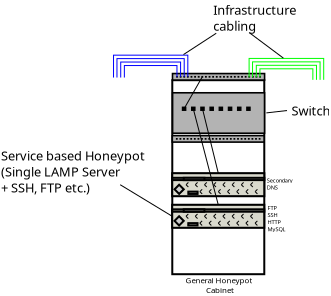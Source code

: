 <?xml version="1.0" encoding="UTF-8"?>
<dia:diagram xmlns:dia="http://www.lysator.liu.se/~alla/dia/">
  <dia:layer name="Background" visible="true" active="true">
    <dia:object type="Standard - Box" version="0" id="O0">
      <dia:attribute name="obj_pos">
        <dia:point val="16.155,5.874"/>
      </dia:attribute>
      <dia:attribute name="obj_bb">
        <dia:rectangle val="16.105,5.824;20.805,15.624"/>
      </dia:attribute>
      <dia:attribute name="elem_corner">
        <dia:point val="16.155,5.874"/>
      </dia:attribute>
      <dia:attribute name="elem_width">
        <dia:real val="4.6"/>
      </dia:attribute>
      <dia:attribute name="elem_height">
        <dia:real val="9.7"/>
      </dia:attribute>
      <dia:attribute name="show_background">
        <dia:boolean val="true"/>
      </dia:attribute>
    </dia:object>
    <dia:object type="Network - Patch Panel" version="1" id="O1">
      <dia:attribute name="obj_pos">
        <dia:point val="16.163,5.542"/>
      </dia:attribute>
      <dia:attribute name="obj_bb">
        <dia:rectangle val="16.123,5.502;20.814,5.908"/>
      </dia:attribute>
      <dia:attribute name="meta">
        <dia:composite type="dict"/>
      </dia:attribute>
      <dia:attribute name="elem_corner">
        <dia:point val="16.163,5.542"/>
      </dia:attribute>
      <dia:attribute name="elem_width">
        <dia:real val="4.611"/>
      </dia:attribute>
      <dia:attribute name="elem_height">
        <dia:real val="0.325"/>
      </dia:attribute>
      <dia:attribute name="line_width">
        <dia:real val="0.1"/>
      </dia:attribute>
      <dia:attribute name="line_colour">
        <dia:color val="#000000"/>
      </dia:attribute>
      <dia:attribute name="fill_colour">
        <dia:color val="#ffffff"/>
      </dia:attribute>
      <dia:attribute name="show_background">
        <dia:boolean val="true"/>
      </dia:attribute>
      <dia:attribute name="line_style">
        <dia:enum val="0"/>
        <dia:real val="1"/>
      </dia:attribute>
      <dia:attribute name="flip_horizontal">
        <dia:boolean val="false"/>
      </dia:attribute>
      <dia:attribute name="flip_vertical">
        <dia:boolean val="false"/>
      </dia:attribute>
      <dia:attribute name="subscale">
        <dia:real val="1"/>
      </dia:attribute>
    </dia:object>
    <dia:object type="Network - A Workstation" version="1" id="O2">
      <dia:attribute name="obj_pos">
        <dia:point val="16.151,12.102"/>
      </dia:attribute>
      <dia:attribute name="obj_bb">
        <dia:rectangle val="16.101,12.052;20.805,13.303"/>
      </dia:attribute>
      <dia:attribute name="meta">
        <dia:composite type="dict"/>
      </dia:attribute>
      <dia:attribute name="elem_corner">
        <dia:point val="16.151,12.102"/>
      </dia:attribute>
      <dia:attribute name="elem_width">
        <dia:real val="4.604"/>
      </dia:attribute>
      <dia:attribute name="elem_height">
        <dia:real val="1.151"/>
      </dia:attribute>
      <dia:attribute name="line_width">
        <dia:real val="0.1"/>
      </dia:attribute>
      <dia:attribute name="line_colour">
        <dia:color val="#000000"/>
      </dia:attribute>
      <dia:attribute name="fill_colour">
        <dia:color val="#ffffff"/>
      </dia:attribute>
      <dia:attribute name="show_background">
        <dia:boolean val="true"/>
      </dia:attribute>
      <dia:attribute name="line_style">
        <dia:enum val="0"/>
        <dia:real val="1"/>
      </dia:attribute>
      <dia:attribute name="flip_horizontal">
        <dia:boolean val="false"/>
      </dia:attribute>
      <dia:attribute name="flip_vertical">
        <dia:boolean val="false"/>
      </dia:attribute>
      <dia:attribute name="subscale">
        <dia:real val="1"/>
      </dia:attribute>
    </dia:object>
    <dia:object type="Network - Patch Panel" version="1" id="O3">
      <dia:attribute name="obj_pos">
        <dia:point val="16.153,8.645"/>
      </dia:attribute>
      <dia:attribute name="obj_bb">
        <dia:rectangle val="16.113,8.605;20.789,9.01"/>
      </dia:attribute>
      <dia:attribute name="meta">
        <dia:composite type="dict"/>
      </dia:attribute>
      <dia:attribute name="elem_corner">
        <dia:point val="16.153,8.645"/>
      </dia:attribute>
      <dia:attribute name="elem_width">
        <dia:real val="4.596"/>
      </dia:attribute>
      <dia:attribute name="elem_height">
        <dia:real val="0.324"/>
      </dia:attribute>
      <dia:attribute name="line_width">
        <dia:real val="0.1"/>
      </dia:attribute>
      <dia:attribute name="line_colour">
        <dia:color val="#000000"/>
      </dia:attribute>
      <dia:attribute name="fill_colour">
        <dia:color val="#ffffff"/>
      </dia:attribute>
      <dia:attribute name="show_background">
        <dia:boolean val="true"/>
      </dia:attribute>
      <dia:attribute name="line_style">
        <dia:enum val="0"/>
        <dia:real val="1"/>
      </dia:attribute>
      <dia:attribute name="flip_horizontal">
        <dia:boolean val="false"/>
      </dia:attribute>
      <dia:attribute name="flip_vertical">
        <dia:boolean val="false"/>
      </dia:attribute>
      <dia:attribute name="subscale">
        <dia:real val="1"/>
      </dia:attribute>
    </dia:object>
    <dia:object type="Network - Hub" version="1" id="O4">
      <dia:attribute name="obj_pos">
        <dia:point val="16.171,6.503"/>
      </dia:attribute>
      <dia:attribute name="obj_bb">
        <dia:rectangle val="16.131,6.463;20.807,9.467"/>
      </dia:attribute>
      <dia:attribute name="meta">
        <dia:composite type="dict"/>
      </dia:attribute>
      <dia:attribute name="elem_corner">
        <dia:point val="16.171,6.503"/>
      </dia:attribute>
      <dia:attribute name="elem_width">
        <dia:real val="4.596"/>
      </dia:attribute>
      <dia:attribute name="elem_height">
        <dia:real val="2.022"/>
      </dia:attribute>
      <dia:attribute name="line_width">
        <dia:real val="0.1"/>
      </dia:attribute>
      <dia:attribute name="line_colour">
        <dia:color val="#000000"/>
      </dia:attribute>
      <dia:attribute name="fill_colour">
        <dia:color val="#ffffff"/>
      </dia:attribute>
      <dia:attribute name="show_background">
        <dia:boolean val="true"/>
      </dia:attribute>
      <dia:attribute name="line_style">
        <dia:enum val="0"/>
        <dia:real val="1"/>
      </dia:attribute>
      <dia:attribute name="padding">
        <dia:real val="0.1"/>
      </dia:attribute>
      <dia:attribute name="text">
        <dia:composite type="text">
          <dia:attribute name="string">
            <dia:string>##</dia:string>
          </dia:attribute>
          <dia:attribute name="font">
            <dia:font family="sans" style="0" name="Helvetica"/>
          </dia:attribute>
          <dia:attribute name="height">
            <dia:real val="0.8"/>
          </dia:attribute>
          <dia:attribute name="pos">
            <dia:point val="18.469,9.217"/>
          </dia:attribute>
          <dia:attribute name="color">
            <dia:color val="#000000"/>
          </dia:attribute>
          <dia:attribute name="alignment">
            <dia:enum val="1"/>
          </dia:attribute>
        </dia:composite>
      </dia:attribute>
      <dia:attribute name="flip_horizontal">
        <dia:boolean val="false"/>
      </dia:attribute>
      <dia:attribute name="flip_vertical">
        <dia:boolean val="false"/>
      </dia:attribute>
      <dia:attribute name="subscale">
        <dia:real val="1"/>
      </dia:attribute>
    </dia:object>
    <dia:object type="Standard - Line" version="0" id="O5">
      <dia:attribute name="obj_pos">
        <dia:point val="17.655,5.705"/>
      </dia:attribute>
      <dia:attribute name="obj_bb">
        <dia:rectangle val="16.711,5.671;17.689,7.336"/>
      </dia:attribute>
      <dia:attribute name="conn_endpoints">
        <dia:point val="17.655,5.705"/>
        <dia:point val="16.745,7.302"/>
      </dia:attribute>
      <dia:attribute name="numcp">
        <dia:int val="1"/>
      </dia:attribute>
      <dia:attribute name="line_width">
        <dia:real val="0.05"/>
      </dia:attribute>
      <dia:connections>
        <dia:connection handle="0" to="O1" connection="7"/>
        <dia:connection handle="1" to="O4" connection="1"/>
      </dia:connections>
    </dia:object>
    <dia:object type="Standard - Text" version="1" id="O6">
      <dia:attribute name="obj_pos">
        <dia:point val="20.921,12.364"/>
      </dia:attribute>
      <dia:attribute name="obj_bb">
        <dia:rectangle val="20.921,12.102;21.894,13.49"/>
      </dia:attribute>
      <dia:attribute name="text">
        <dia:composite type="text">
          <dia:attribute name="string">
            <dia:string>#FTP
SSH
HTTP
MySQL#</dia:string>
          </dia:attribute>
          <dia:attribute name="font">
            <dia:font family="sans" style="0" name="Helvetica"/>
          </dia:attribute>
          <dia:attribute name="height">
            <dia:real val="0.353"/>
          </dia:attribute>
          <dia:attribute name="pos">
            <dia:point val="20.921,12.364"/>
          </dia:attribute>
          <dia:attribute name="color">
            <dia:color val="#000000"/>
          </dia:attribute>
          <dia:attribute name="alignment">
            <dia:enum val="0"/>
          </dia:attribute>
        </dia:composite>
      </dia:attribute>
      <dia:attribute name="valign">
        <dia:enum val="3"/>
      </dia:attribute>
    </dia:object>
    <dia:object type="Standard - Text" version="1" id="O7">
      <dia:attribute name="obj_pos">
        <dia:point val="18.536,16.023"/>
      </dia:attribute>
      <dia:attribute name="obj_bb">
        <dia:rectangle val="16.676,15.643;20.408,16.632"/>
      </dia:attribute>
      <dia:attribute name="text">
        <dia:composite type="text">
          <dia:attribute name="string">
            <dia:string>#General Honeypot 
Cabinet#</dia:string>
          </dia:attribute>
          <dia:attribute name="font">
            <dia:font family="sans" style="0" name="Helvetica"/>
          </dia:attribute>
          <dia:attribute name="height">
            <dia:real val="0.494"/>
          </dia:attribute>
          <dia:attribute name="pos">
            <dia:point val="18.536,16.023"/>
          </dia:attribute>
          <dia:attribute name="color">
            <dia:color val="#000000"/>
          </dia:attribute>
          <dia:attribute name="alignment">
            <dia:enum val="1"/>
          </dia:attribute>
        </dia:composite>
      </dia:attribute>
      <dia:attribute name="valign">
        <dia:enum val="3"/>
      </dia:attribute>
    </dia:object>
    <dia:object type="Standard - Text" version="1" id="O8">
      <dia:attribute name="obj_pos">
        <dia:point val="22.116,7.645"/>
      </dia:attribute>
      <dia:attribute name="obj_bb">
        <dia:rectangle val="22.116,7.05;24.231,7.795"/>
      </dia:attribute>
      <dia:attribute name="text">
        <dia:composite type="text">
          <dia:attribute name="string">
            <dia:string>#Switch#</dia:string>
          </dia:attribute>
          <dia:attribute name="font">
            <dia:font family="sans" style="0" name="Helvetica"/>
          </dia:attribute>
          <dia:attribute name="height">
            <dia:real val="0.8"/>
          </dia:attribute>
          <dia:attribute name="pos">
            <dia:point val="22.116,7.645"/>
          </dia:attribute>
          <dia:attribute name="color">
            <dia:color val="#000000"/>
          </dia:attribute>
          <dia:attribute name="alignment">
            <dia:enum val="0"/>
          </dia:attribute>
        </dia:composite>
      </dia:attribute>
      <dia:attribute name="valign">
        <dia:enum val="3"/>
      </dia:attribute>
    </dia:object>
    <dia:object type="Standard - Text" version="1" id="O9">
      <dia:attribute name="obj_pos">
        <dia:point val="7.591,9.89"/>
      </dia:attribute>
      <dia:attribute name="obj_bb">
        <dia:rectangle val="7.591,9.295;15.406,11.64"/>
      </dia:attribute>
      <dia:attribute name="text">
        <dia:composite type="text">
          <dia:attribute name="string">
            <dia:string>#Service based Honeypot
(Single LAMP Server 
+ SSH, FTP etc.)#</dia:string>
          </dia:attribute>
          <dia:attribute name="font">
            <dia:font family="sans" style="0" name="Helvetica"/>
          </dia:attribute>
          <dia:attribute name="height">
            <dia:real val="0.8"/>
          </dia:attribute>
          <dia:attribute name="pos">
            <dia:point val="7.591,9.89"/>
          </dia:attribute>
          <dia:attribute name="color">
            <dia:color val="#000000"/>
          </dia:attribute>
          <dia:attribute name="alignment">
            <dia:enum val="0"/>
          </dia:attribute>
        </dia:composite>
      </dia:attribute>
      <dia:attribute name="valign">
        <dia:enum val="3"/>
      </dia:attribute>
    </dia:object>
    <dia:object type="Standard - Line" version="0" id="O10">
      <dia:attribute name="obj_pos">
        <dia:point val="21.891,7.39"/>
      </dia:attribute>
      <dia:attribute name="obj_bb">
        <dia:rectangle val="20.831,7.362;21.919,7.537"/>
      </dia:attribute>
      <dia:attribute name="conn_endpoints">
        <dia:point val="21.891,7.39"/>
        <dia:point val="20.859,7.509"/>
      </dia:attribute>
      <dia:attribute name="numcp">
        <dia:int val="1"/>
      </dia:attribute>
      <dia:attribute name="line_width">
        <dia:real val="0.05"/>
      </dia:attribute>
    </dia:object>
    <dia:object type="Standard - Line" version="0" id="O11">
      <dia:attribute name="obj_pos">
        <dia:point val="13.55,11.1"/>
      </dia:attribute>
      <dia:attribute name="obj_bb">
        <dia:rectangle val="13.516,11.066;16.185,12.712"/>
      </dia:attribute>
      <dia:attribute name="conn_endpoints">
        <dia:point val="13.55,11.1"/>
        <dia:point val="16.151,12.678"/>
      </dia:attribute>
      <dia:attribute name="numcp">
        <dia:int val="1"/>
      </dia:attribute>
      <dia:attribute name="line_width">
        <dia:real val="0.05"/>
      </dia:attribute>
      <dia:connections>
        <dia:connection handle="1" to="O2" connection="0"/>
      </dia:connections>
    </dia:object>
    <dia:object type="Network - A Workstation" version="1" id="O12">
      <dia:attribute name="obj_pos">
        <dia:point val="16.153,10.524"/>
      </dia:attribute>
      <dia:attribute name="obj_bb">
        <dia:rectangle val="16.103,10.474;20.807,11.725"/>
      </dia:attribute>
      <dia:attribute name="meta">
        <dia:composite type="dict"/>
      </dia:attribute>
      <dia:attribute name="elem_corner">
        <dia:point val="16.153,10.524"/>
      </dia:attribute>
      <dia:attribute name="elem_width">
        <dia:real val="4.604"/>
      </dia:attribute>
      <dia:attribute name="elem_height">
        <dia:real val="1.151"/>
      </dia:attribute>
      <dia:attribute name="line_width">
        <dia:real val="0.1"/>
      </dia:attribute>
      <dia:attribute name="line_colour">
        <dia:color val="#000000"/>
      </dia:attribute>
      <dia:attribute name="fill_colour">
        <dia:color val="#ffffff"/>
      </dia:attribute>
      <dia:attribute name="show_background">
        <dia:boolean val="true"/>
      </dia:attribute>
      <dia:attribute name="line_style">
        <dia:enum val="0"/>
        <dia:real val="1"/>
      </dia:attribute>
      <dia:attribute name="flip_horizontal">
        <dia:boolean val="false"/>
      </dia:attribute>
      <dia:attribute name="flip_vertical">
        <dia:boolean val="false"/>
      </dia:attribute>
      <dia:attribute name="subscale">
        <dia:real val="1"/>
      </dia:attribute>
    </dia:object>
    <dia:object type="Standard - Line" version="0" id="O13">
      <dia:attribute name="obj_pos">
        <dia:point val="18.453,12.102"/>
      </dia:attribute>
      <dia:attribute name="obj_bb">
        <dia:rectangle val="17.174,7.272;18.483,12.133"/>
      </dia:attribute>
      <dia:attribute name="conn_endpoints">
        <dia:point val="18.453,12.102"/>
        <dia:point val="17.205,7.302"/>
      </dia:attribute>
      <dia:attribute name="numcp">
        <dia:int val="1"/>
      </dia:attribute>
      <dia:attribute name="line_width">
        <dia:real val="0.05"/>
      </dia:attribute>
      <dia:connections>
        <dia:connection handle="0" to="O2" connection="2"/>
        <dia:connection handle="1" to="O4" connection="2"/>
      </dia:connections>
    </dia:object>
    <dia:object type="Standard - Line" version="0" id="O14">
      <dia:attribute name="obj_pos">
        <dia:point val="18.455,10.524"/>
      </dia:attribute>
      <dia:attribute name="obj_bb">
        <dia:rectangle val="17.634,7.272;18.485,10.554"/>
      </dia:attribute>
      <dia:attribute name="conn_endpoints">
        <dia:point val="18.455,10.524"/>
        <dia:point val="17.665,7.302"/>
      </dia:attribute>
      <dia:attribute name="numcp">
        <dia:int val="1"/>
      </dia:attribute>
      <dia:attribute name="line_width">
        <dia:real val="0.05"/>
      </dia:attribute>
      <dia:connections>
        <dia:connection handle="0" to="O12" connection="2"/>
        <dia:connection handle="1" to="O4" connection="3"/>
      </dia:connections>
    </dia:object>
    <dia:object type="Standard - Text" version="1" id="O15">
      <dia:attribute name="obj_pos">
        <dia:point val="20.876,10.986"/>
      </dia:attribute>
      <dia:attribute name="obj_bb">
        <dia:rectangle val="20.876,10.724;22.463,11.406"/>
      </dia:attribute>
      <dia:attribute name="text">
        <dia:composite type="text">
          <dia:attribute name="string">
            <dia:string>#Secondary 
DNS#</dia:string>
          </dia:attribute>
          <dia:attribute name="font">
            <dia:font family="sans" style="0" name="Helvetica"/>
          </dia:attribute>
          <dia:attribute name="height">
            <dia:real val="0.353"/>
          </dia:attribute>
          <dia:attribute name="pos">
            <dia:point val="20.876,10.986"/>
          </dia:attribute>
          <dia:attribute name="color">
            <dia:color val="#000000"/>
          </dia:attribute>
          <dia:attribute name="alignment">
            <dia:enum val="0"/>
          </dia:attribute>
        </dia:composite>
      </dia:attribute>
      <dia:attribute name="valign">
        <dia:enum val="3"/>
      </dia:attribute>
    </dia:object>
    <dia:object type="Standard - ZigZagLine" version="1" id="O16">
      <dia:attribute name="obj_pos">
        <dia:point val="13.739,5.716"/>
      </dia:attribute>
      <dia:attribute name="obj_bb">
        <dia:rectangle val="13.714,5.116;16.414,5.741"/>
      </dia:attribute>
      <dia:attribute name="orth_points">
        <dia:point val="13.739,5.716"/>
        <dia:point val="13.759,5.716"/>
        <dia:point val="13.759,5.141"/>
        <dia:point val="16.389,5.141"/>
        <dia:point val="16.389,5.705"/>
      </dia:attribute>
      <dia:attribute name="orth_orient">
        <dia:enum val="0"/>
        <dia:enum val="1"/>
        <dia:enum val="0"/>
        <dia:enum val="1"/>
      </dia:attribute>
      <dia:attribute name="autorouting">
        <dia:boolean val="false"/>
      </dia:attribute>
      <dia:attribute name="line_color">
        <dia:color val="#0000ff"/>
      </dia:attribute>
      <dia:attribute name="line_width">
        <dia:real val="0.05"/>
      </dia:attribute>
    </dia:object>
    <dia:object type="Standard - ZigZagLine" version="1" id="O17">
      <dia:attribute name="obj_pos">
        <dia:point val="13.558,5.716"/>
      </dia:attribute>
      <dia:attribute name="obj_bb">
        <dia:rectangle val="13.533,4.941;16.595,5.741"/>
      </dia:attribute>
      <dia:attribute name="orth_points">
        <dia:point val="13.558,5.716"/>
        <dia:point val="13.577,5.716"/>
        <dia:point val="13.577,4.966"/>
        <dia:point val="16.57,4.966"/>
        <dia:point val="16.57,5.705"/>
      </dia:attribute>
      <dia:attribute name="orth_orient">
        <dia:enum val="0"/>
        <dia:enum val="1"/>
        <dia:enum val="0"/>
        <dia:enum val="1"/>
      </dia:attribute>
      <dia:attribute name="autorouting">
        <dia:boolean val="false"/>
      </dia:attribute>
      <dia:attribute name="line_color">
        <dia:color val="#0000ff"/>
      </dia:attribute>
      <dia:attribute name="line_width">
        <dia:real val="0.05"/>
      </dia:attribute>
    </dia:object>
    <dia:object type="Standard - ZigZagLine" version="1" id="O18">
      <dia:attribute name="obj_pos">
        <dia:point val="13.377,5.716"/>
      </dia:attribute>
      <dia:attribute name="obj_bb">
        <dia:rectangle val="13.352,4.769;16.776,5.741"/>
      </dia:attribute>
      <dia:attribute name="orth_points">
        <dia:point val="13.377,5.716"/>
        <dia:point val="13.389,5.716"/>
        <dia:point val="13.389,4.794"/>
        <dia:point val="16.751,4.794"/>
        <dia:point val="16.751,5.705"/>
      </dia:attribute>
      <dia:attribute name="orth_orient">
        <dia:enum val="0"/>
        <dia:enum val="1"/>
        <dia:enum val="0"/>
        <dia:enum val="1"/>
      </dia:attribute>
      <dia:attribute name="autorouting">
        <dia:boolean val="false"/>
      </dia:attribute>
      <dia:attribute name="line_color">
        <dia:color val="#0000ff"/>
      </dia:attribute>
      <dia:attribute name="line_width">
        <dia:real val="0.05"/>
      </dia:attribute>
    </dia:object>
    <dia:object type="Standard - ZigZagLine" version="1" id="O19">
      <dia:attribute name="obj_pos">
        <dia:point val="13.197,5.716"/>
      </dia:attribute>
      <dia:attribute name="obj_bb">
        <dia:rectangle val="13.172,4.598;16.957,5.741"/>
      </dia:attribute>
      <dia:attribute name="orth_points">
        <dia:point val="13.197,5.716"/>
        <dia:point val="13.217,5.716"/>
        <dia:point val="13.217,4.622"/>
        <dia:point val="16.932,4.622"/>
        <dia:point val="16.932,5.705"/>
      </dia:attribute>
      <dia:attribute name="orth_orient">
        <dia:enum val="0"/>
        <dia:enum val="1"/>
        <dia:enum val="0"/>
        <dia:enum val="1"/>
      </dia:attribute>
      <dia:attribute name="autorouting">
        <dia:boolean val="false"/>
      </dia:attribute>
      <dia:attribute name="line_color">
        <dia:color val="#0000ff"/>
      </dia:attribute>
      <dia:attribute name="line_width">
        <dia:real val="0.05"/>
      </dia:attribute>
    </dia:object>
    <dia:object type="Standard - Text" version="1" id="O20">
      <dia:attribute name="obj_pos">
        <dia:point val="18.209,2.599"/>
      </dia:attribute>
      <dia:attribute name="obj_bb">
        <dia:rectangle val="18.209,2.004;22.584,3.549"/>
      </dia:attribute>
      <dia:attribute name="text">
        <dia:composite type="text">
          <dia:attribute name="string">
            <dia:string>#Infrastructure
cabling#</dia:string>
          </dia:attribute>
          <dia:attribute name="font">
            <dia:font family="sans" style="0" name="Helvetica"/>
          </dia:attribute>
          <dia:attribute name="height">
            <dia:real val="0.8"/>
          </dia:attribute>
          <dia:attribute name="pos">
            <dia:point val="18.209,2.599"/>
          </dia:attribute>
          <dia:attribute name="color">
            <dia:color val="#000000"/>
          </dia:attribute>
          <dia:attribute name="alignment">
            <dia:enum val="0"/>
          </dia:attribute>
        </dia:composite>
      </dia:attribute>
      <dia:attribute name="valign">
        <dia:enum val="3"/>
      </dia:attribute>
    </dia:object>
    <dia:object type="Standard - Line" version="0" id="O21">
      <dia:attribute name="obj_pos">
        <dia:point val="18.353,3.526"/>
      </dia:attribute>
      <dia:attribute name="obj_bb">
        <dia:rectangle val="16.681,3.491;18.388,4.626"/>
      </dia:attribute>
      <dia:attribute name="conn_endpoints">
        <dia:point val="18.353,3.526"/>
        <dia:point val="16.715,4.592"/>
      </dia:attribute>
      <dia:attribute name="numcp">
        <dia:int val="1"/>
      </dia:attribute>
      <dia:attribute name="line_width">
        <dia:real val="0.05"/>
      </dia:attribute>
    </dia:object>
    <dia:object type="Standard - Text" version="1" id="O22">
      <dia:attribute name="obj_pos">
        <dia:point val="18.896,16.093"/>
      </dia:attribute>
      <dia:attribute name="obj_bb">
        <dia:rectangle val="18.896,15.498;18.896,16.243"/>
      </dia:attribute>
      <dia:attribute name="text">
        <dia:composite type="text">
          <dia:attribute name="string">
            <dia:string>##</dia:string>
          </dia:attribute>
          <dia:attribute name="font">
            <dia:font family="sans" style="0" name="Helvetica"/>
          </dia:attribute>
          <dia:attribute name="height">
            <dia:real val="0.8"/>
          </dia:attribute>
          <dia:attribute name="pos">
            <dia:point val="18.896,16.093"/>
          </dia:attribute>
          <dia:attribute name="color">
            <dia:color val="#000000"/>
          </dia:attribute>
          <dia:attribute name="alignment">
            <dia:enum val="0"/>
          </dia:attribute>
        </dia:composite>
      </dia:attribute>
      <dia:attribute name="valign">
        <dia:enum val="3"/>
      </dia:attribute>
    </dia:object>
    <dia:object type="Standard - ZigZagLine" version="1" id="O23">
      <dia:attribute name="obj_pos">
        <dia:point val="20.548,5.705"/>
      </dia:attribute>
      <dia:attribute name="obj_bb">
        <dia:rectangle val="20.513,5.279;23.209,5.881"/>
      </dia:attribute>
      <dia:attribute name="orth_points">
        <dia:point val="20.548,5.705"/>
        <dia:point val="20.538,5.705"/>
        <dia:point val="20.538,5.304"/>
        <dia:point val="23.184,5.304"/>
        <dia:point val="23.184,5.856"/>
      </dia:attribute>
      <dia:attribute name="orth_orient">
        <dia:enum val="0"/>
        <dia:enum val="1"/>
        <dia:enum val="0"/>
        <dia:enum val="1"/>
      </dia:attribute>
      <dia:attribute name="autorouting">
        <dia:boolean val="false"/>
      </dia:attribute>
      <dia:attribute name="line_color">
        <dia:color val="#00ff00"/>
      </dia:attribute>
      <dia:attribute name="line_width">
        <dia:real val="0.05"/>
      </dia:attribute>
      <dia:connections>
        <dia:connection handle="0" to="O1" connection="23"/>
      </dia:connections>
    </dia:object>
    <dia:object type="Standard - ZigZagLine" version="1" id="O24">
      <dia:attribute name="obj_pos">
        <dia:point val="20.367,5.705"/>
      </dia:attribute>
      <dia:attribute name="obj_bb">
        <dia:rectangle val="20.331,5.104;23.39,5.881"/>
      </dia:attribute>
      <dia:attribute name="orth_points">
        <dia:point val="20.367,5.705"/>
        <dia:point val="20.356,5.705"/>
        <dia:point val="20.356,5.129"/>
        <dia:point val="23.365,5.129"/>
        <dia:point val="23.365,5.856"/>
      </dia:attribute>
      <dia:attribute name="orth_orient">
        <dia:enum val="0"/>
        <dia:enum val="1"/>
        <dia:enum val="0"/>
        <dia:enum val="1"/>
      </dia:attribute>
      <dia:attribute name="autorouting">
        <dia:boolean val="false"/>
      </dia:attribute>
      <dia:attribute name="line_color">
        <dia:color val="#00ff00"/>
      </dia:attribute>
      <dia:attribute name="line_width">
        <dia:real val="0.05"/>
      </dia:attribute>
      <dia:connections>
        <dia:connection handle="0" to="O1" connection="22"/>
      </dia:connections>
    </dia:object>
    <dia:object type="Standard - ZigZagLine" version="1" id="O25">
      <dia:attribute name="obj_pos">
        <dia:point val="20.186,5.705"/>
      </dia:attribute>
      <dia:attribute name="obj_bb">
        <dia:rectangle val="20.143,4.932;23.57,5.881"/>
      </dia:attribute>
      <dia:attribute name="orth_points">
        <dia:point val="20.186,5.705"/>
        <dia:point val="20.168,5.705"/>
        <dia:point val="20.168,4.957"/>
        <dia:point val="23.545,4.957"/>
        <dia:point val="23.545,5.856"/>
      </dia:attribute>
      <dia:attribute name="orth_orient">
        <dia:enum val="0"/>
        <dia:enum val="1"/>
        <dia:enum val="0"/>
        <dia:enum val="1"/>
      </dia:attribute>
      <dia:attribute name="autorouting">
        <dia:boolean val="false"/>
      </dia:attribute>
      <dia:attribute name="line_color">
        <dia:color val="#00ff00"/>
      </dia:attribute>
      <dia:attribute name="line_width">
        <dia:real val="0.05"/>
      </dia:attribute>
      <dia:connections>
        <dia:connection handle="0" to="O1" connection="21"/>
      </dia:connections>
    </dia:object>
    <dia:object type="Standard - ZigZagLine" version="1" id="O26">
      <dia:attribute name="obj_pos">
        <dia:point val="20.005,5.705"/>
      </dia:attribute>
      <dia:attribute name="obj_bb">
        <dia:rectangle val="19.971,4.76;23.751,5.881"/>
      </dia:attribute>
      <dia:attribute name="orth_points">
        <dia:point val="20.005,5.705"/>
        <dia:point val="19.996,5.705"/>
        <dia:point val="19.996,4.785"/>
        <dia:point val="23.726,4.785"/>
        <dia:point val="23.726,5.856"/>
      </dia:attribute>
      <dia:attribute name="orth_orient">
        <dia:enum val="0"/>
        <dia:enum val="1"/>
        <dia:enum val="0"/>
        <dia:enum val="1"/>
      </dia:attribute>
      <dia:attribute name="autorouting">
        <dia:boolean val="false"/>
      </dia:attribute>
      <dia:attribute name="line_color">
        <dia:color val="#00ff00"/>
      </dia:attribute>
      <dia:attribute name="line_width">
        <dia:real val="0.05"/>
      </dia:attribute>
      <dia:connections>
        <dia:connection handle="0" to="O1" connection="20"/>
      </dia:connections>
    </dia:object>
    <dia:object type="Standard - Line" version="0" id="O27">
      <dia:attribute name="obj_pos">
        <dia:point val="19.997,3.491"/>
      </dia:attribute>
      <dia:attribute name="obj_bb">
        <dia:rectangle val="19.962,3.456;21.746,4.806"/>
      </dia:attribute>
      <dia:attribute name="conn_endpoints">
        <dia:point val="19.997,3.491"/>
        <dia:point val="21.711,4.771"/>
      </dia:attribute>
      <dia:attribute name="numcp">
        <dia:int val="1"/>
      </dia:attribute>
      <dia:attribute name="line_width">
        <dia:real val="0.05"/>
      </dia:attribute>
    </dia:object>
  </dia:layer>
</dia:diagram>
